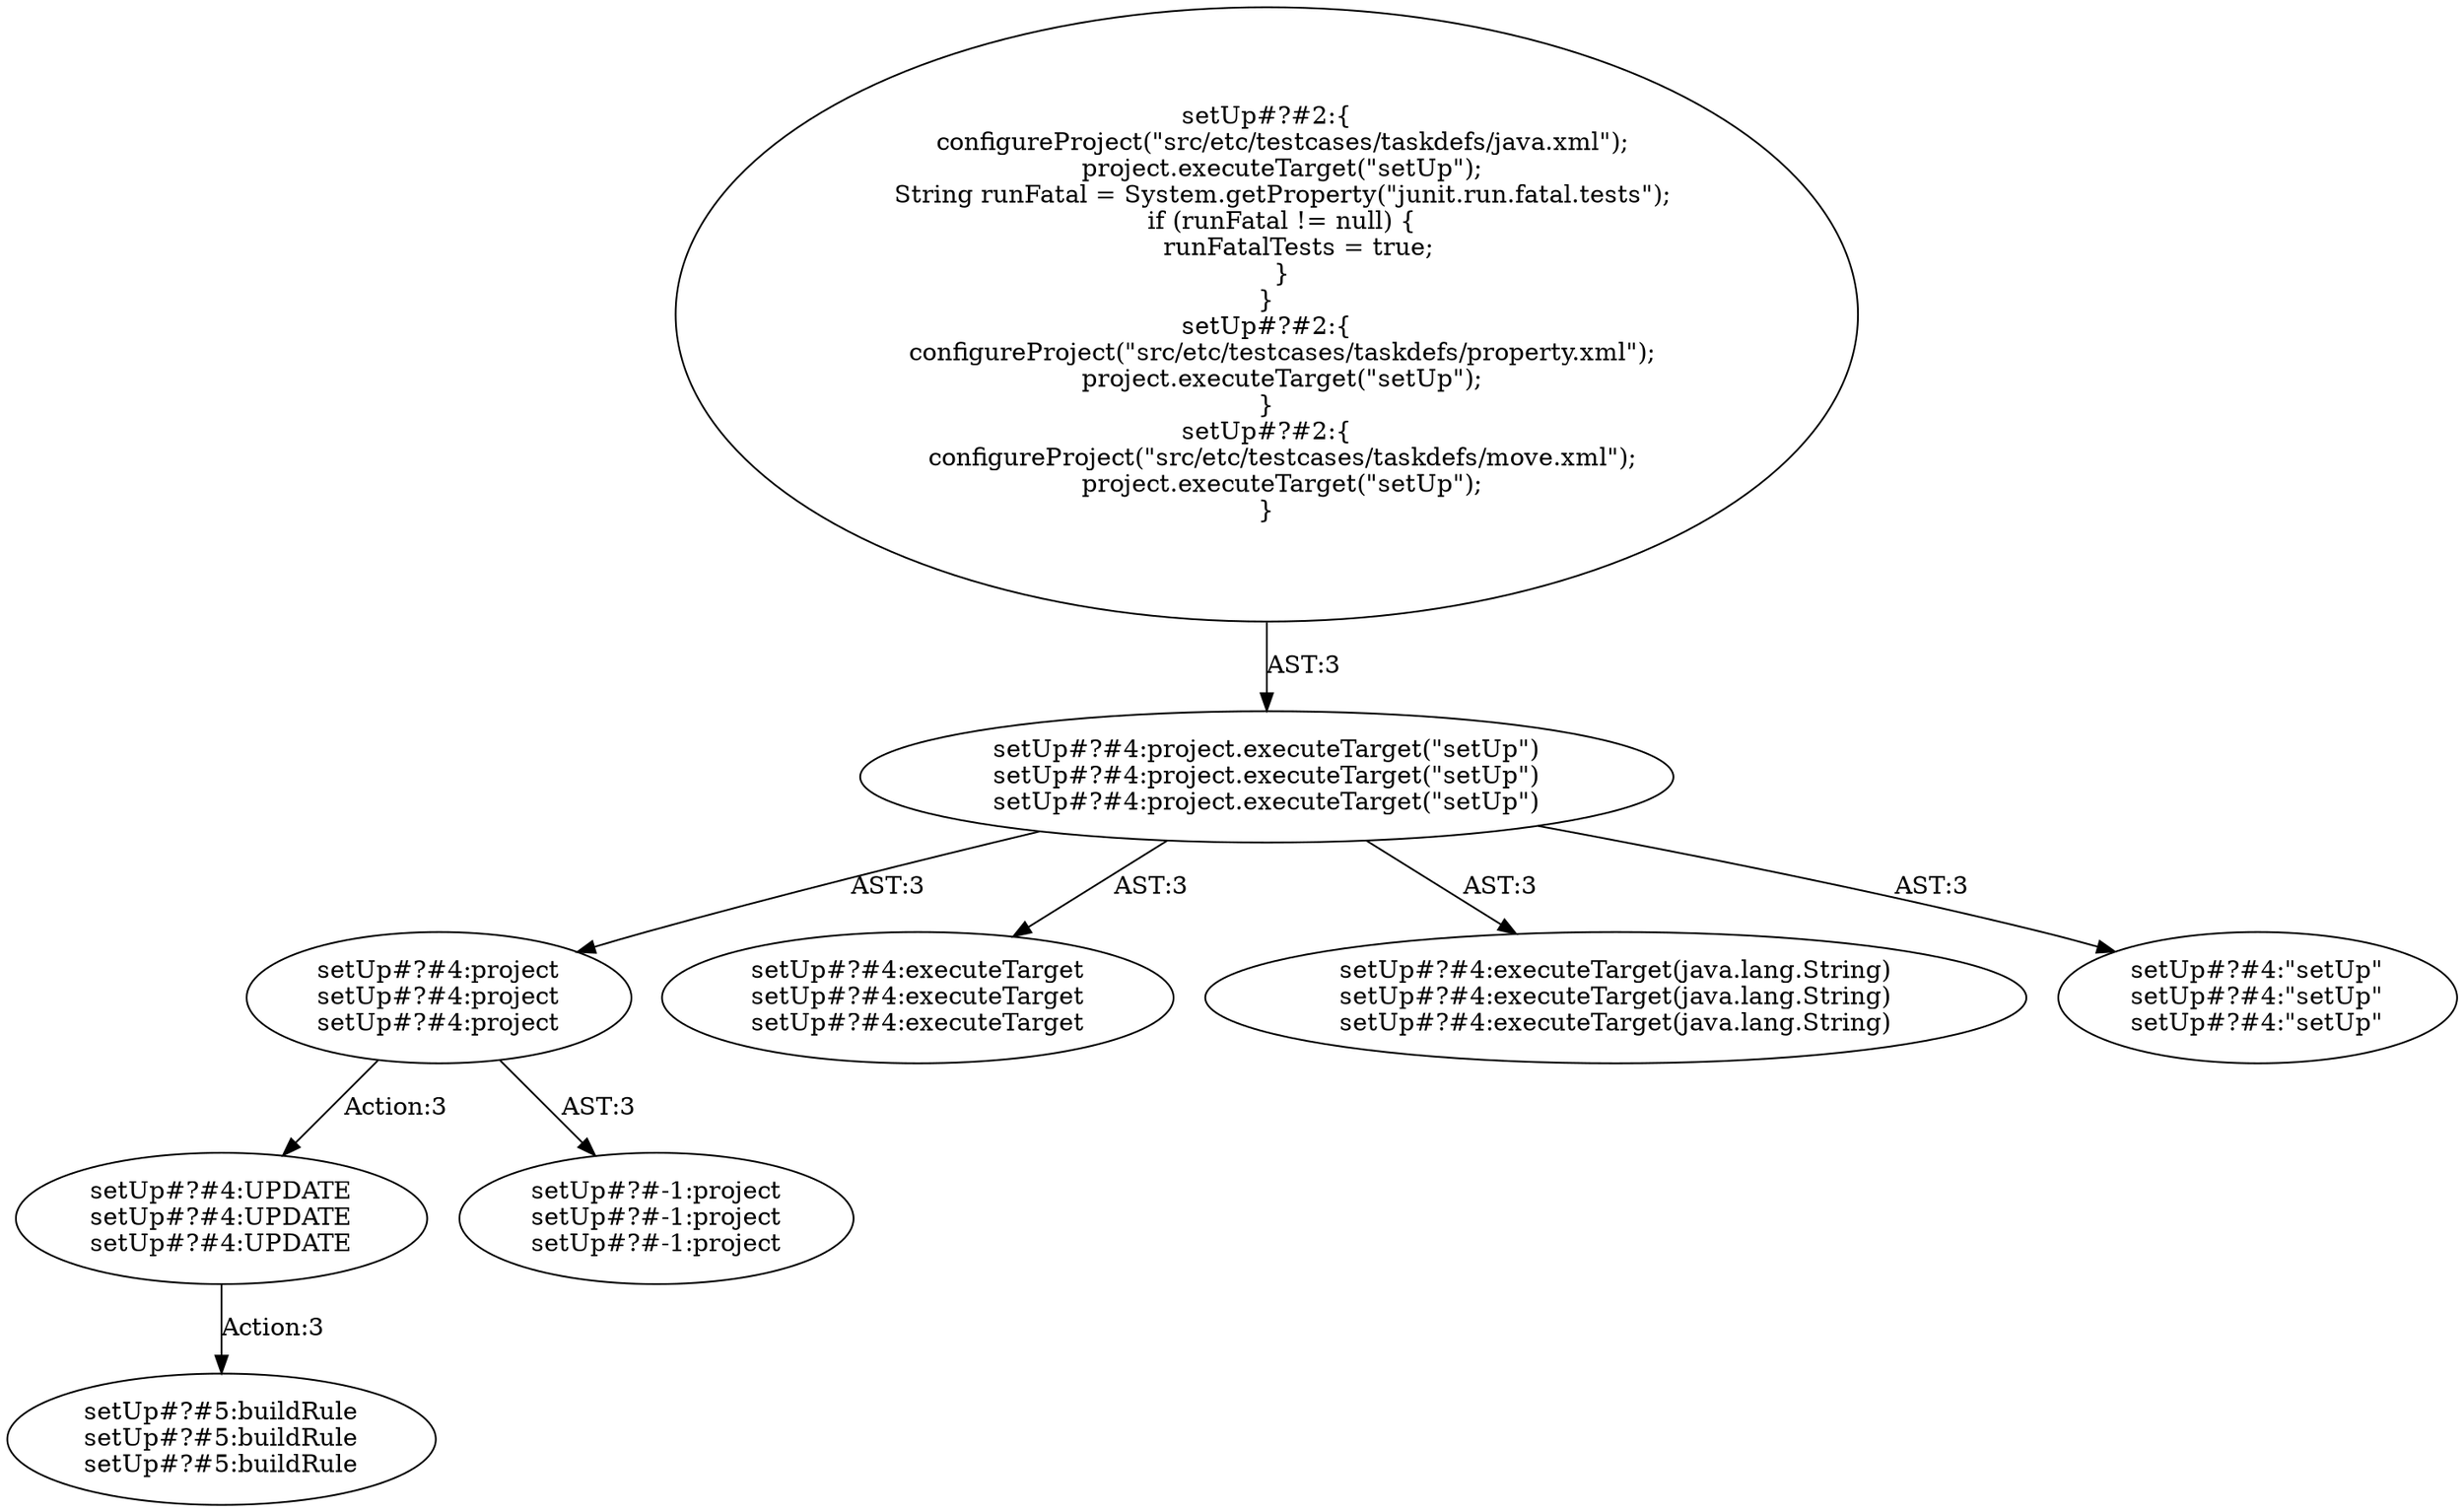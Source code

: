 digraph "Pattern" {
0 [label="setUp#?#4:UPDATE
setUp#?#4:UPDATE
setUp#?#4:UPDATE" shape=ellipse]
1 [label="setUp#?#4:project
setUp#?#4:project
setUp#?#4:project" shape=ellipse]
2 [label="setUp#?#4:project.executeTarget(\"setUp\")
setUp#?#4:project.executeTarget(\"setUp\")
setUp#?#4:project.executeTarget(\"setUp\")" shape=ellipse]
3 [label="setUp#?#2:\{
    configureProject(\"src/etc/testcases/taskdefs/java.xml\");
    project.executeTarget(\"setUp\");
    String runFatal = System.getProperty(\"junit.run.fatal.tests\");
    if (runFatal != null) \{
        runFatalTests = true;
    \}
\}
setUp#?#2:\{
    configureProject(\"src/etc/testcases/taskdefs/property.xml\");
    project.executeTarget(\"setUp\");
\}
setUp#?#2:\{
    configureProject(\"src/etc/testcases/taskdefs/move.xml\");
    project.executeTarget(\"setUp\");
\}" shape=ellipse]
4 [label="setUp#?#4:executeTarget
setUp#?#4:executeTarget
setUp#?#4:executeTarget" shape=ellipse]
5 [label="setUp#?#4:executeTarget(java.lang.String)
setUp#?#4:executeTarget(java.lang.String)
setUp#?#4:executeTarget(java.lang.String)" shape=ellipse]
6 [label="setUp#?#4:\"setUp\"
setUp#?#4:\"setUp\"
setUp#?#4:\"setUp\"" shape=ellipse]
7 [label="setUp#?#-1:project
setUp#?#-1:project
setUp#?#-1:project" shape=ellipse]
8 [label="setUp#?#5:buildRule
setUp#?#5:buildRule
setUp#?#5:buildRule" shape=ellipse]
0 -> 8 [label="Action:3"];
1 -> 0 [label="Action:3"];
1 -> 7 [label="AST:3"];
2 -> 1 [label="AST:3"];
2 -> 4 [label="AST:3"];
2 -> 5 [label="AST:3"];
2 -> 6 [label="AST:3"];
3 -> 2 [label="AST:3"];
}